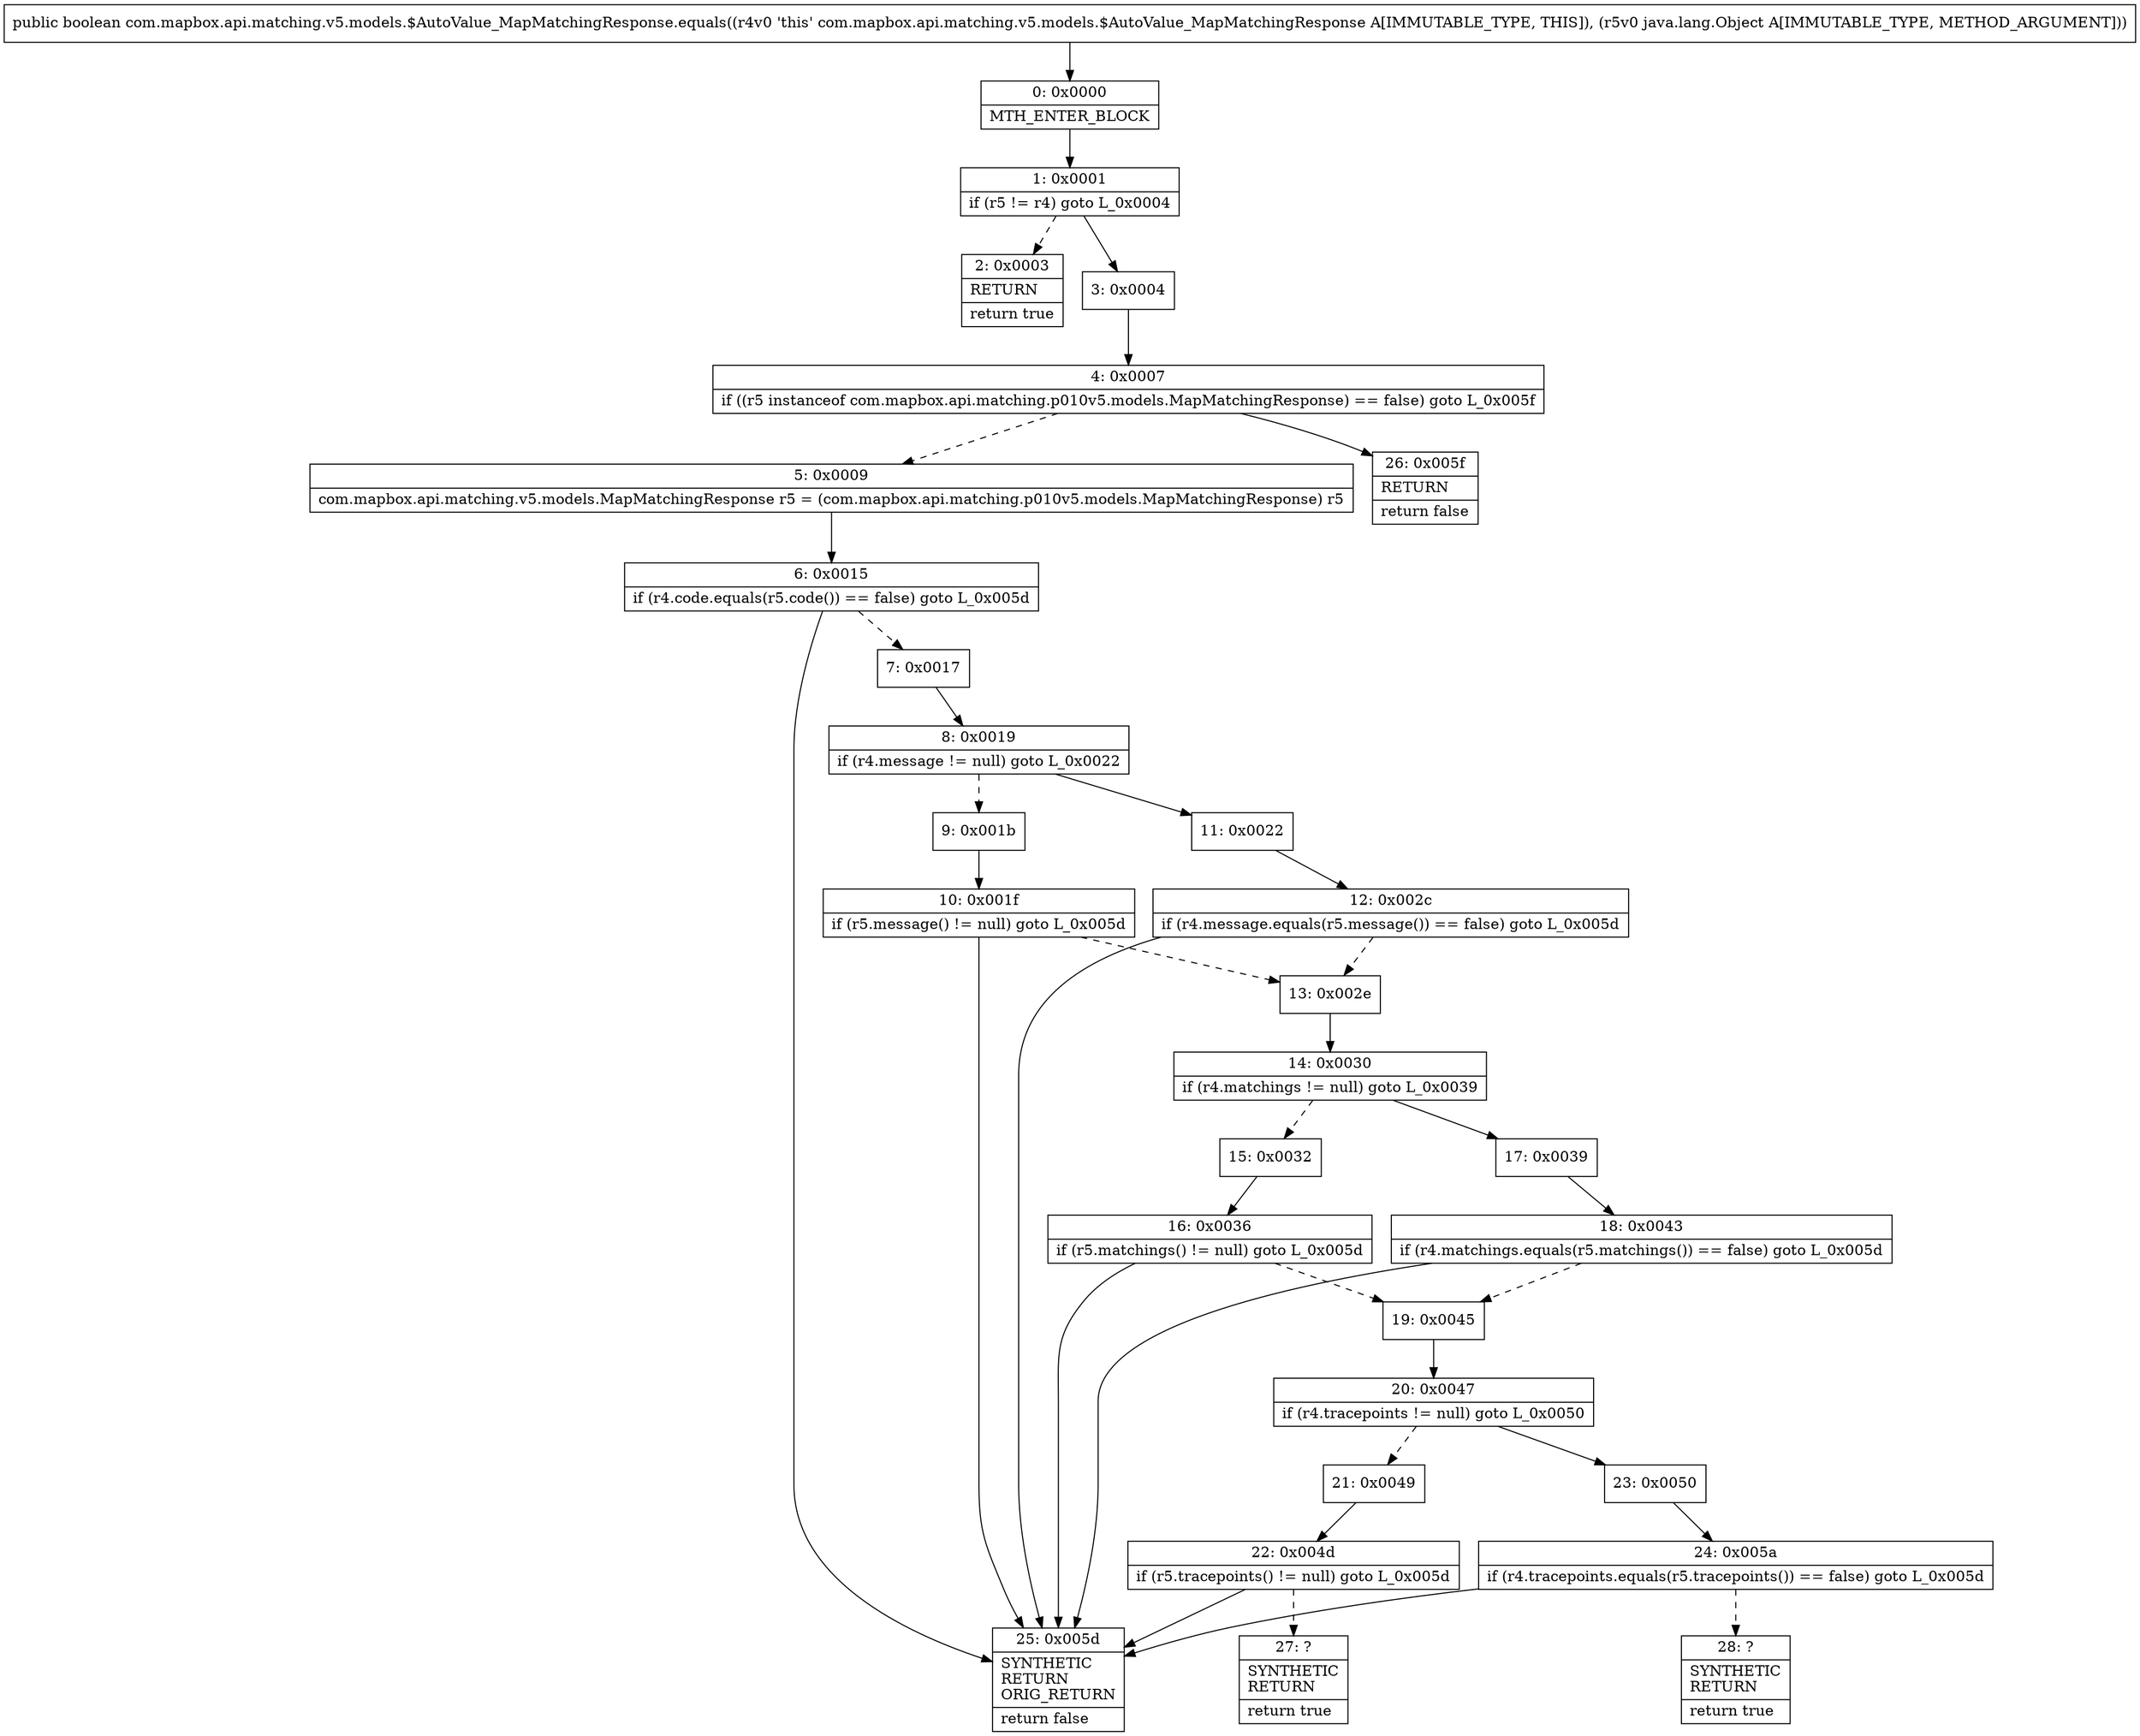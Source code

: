 digraph "CFG forcom.mapbox.api.matching.v5.models.$AutoValue_MapMatchingResponse.equals(Ljava\/lang\/Object;)Z" {
Node_0 [shape=record,label="{0\:\ 0x0000|MTH_ENTER_BLOCK\l}"];
Node_1 [shape=record,label="{1\:\ 0x0001|if (r5 != r4) goto L_0x0004\l}"];
Node_2 [shape=record,label="{2\:\ 0x0003|RETURN\l|return true\l}"];
Node_3 [shape=record,label="{3\:\ 0x0004}"];
Node_4 [shape=record,label="{4\:\ 0x0007|if ((r5 instanceof com.mapbox.api.matching.p010v5.models.MapMatchingResponse) == false) goto L_0x005f\l}"];
Node_5 [shape=record,label="{5\:\ 0x0009|com.mapbox.api.matching.v5.models.MapMatchingResponse r5 = (com.mapbox.api.matching.p010v5.models.MapMatchingResponse) r5\l}"];
Node_6 [shape=record,label="{6\:\ 0x0015|if (r4.code.equals(r5.code()) == false) goto L_0x005d\l}"];
Node_7 [shape=record,label="{7\:\ 0x0017}"];
Node_8 [shape=record,label="{8\:\ 0x0019|if (r4.message != null) goto L_0x0022\l}"];
Node_9 [shape=record,label="{9\:\ 0x001b}"];
Node_10 [shape=record,label="{10\:\ 0x001f|if (r5.message() != null) goto L_0x005d\l}"];
Node_11 [shape=record,label="{11\:\ 0x0022}"];
Node_12 [shape=record,label="{12\:\ 0x002c|if (r4.message.equals(r5.message()) == false) goto L_0x005d\l}"];
Node_13 [shape=record,label="{13\:\ 0x002e}"];
Node_14 [shape=record,label="{14\:\ 0x0030|if (r4.matchings != null) goto L_0x0039\l}"];
Node_15 [shape=record,label="{15\:\ 0x0032}"];
Node_16 [shape=record,label="{16\:\ 0x0036|if (r5.matchings() != null) goto L_0x005d\l}"];
Node_17 [shape=record,label="{17\:\ 0x0039}"];
Node_18 [shape=record,label="{18\:\ 0x0043|if (r4.matchings.equals(r5.matchings()) == false) goto L_0x005d\l}"];
Node_19 [shape=record,label="{19\:\ 0x0045}"];
Node_20 [shape=record,label="{20\:\ 0x0047|if (r4.tracepoints != null) goto L_0x0050\l}"];
Node_21 [shape=record,label="{21\:\ 0x0049}"];
Node_22 [shape=record,label="{22\:\ 0x004d|if (r5.tracepoints() != null) goto L_0x005d\l}"];
Node_23 [shape=record,label="{23\:\ 0x0050}"];
Node_24 [shape=record,label="{24\:\ 0x005a|if (r4.tracepoints.equals(r5.tracepoints()) == false) goto L_0x005d\l}"];
Node_25 [shape=record,label="{25\:\ 0x005d|SYNTHETIC\lRETURN\lORIG_RETURN\l|return false\l}"];
Node_26 [shape=record,label="{26\:\ 0x005f|RETURN\l|return false\l}"];
Node_27 [shape=record,label="{27\:\ ?|SYNTHETIC\lRETURN\l|return true\l}"];
Node_28 [shape=record,label="{28\:\ ?|SYNTHETIC\lRETURN\l|return true\l}"];
MethodNode[shape=record,label="{public boolean com.mapbox.api.matching.v5.models.$AutoValue_MapMatchingResponse.equals((r4v0 'this' com.mapbox.api.matching.v5.models.$AutoValue_MapMatchingResponse A[IMMUTABLE_TYPE, THIS]), (r5v0 java.lang.Object A[IMMUTABLE_TYPE, METHOD_ARGUMENT])) }"];
MethodNode -> Node_0;
Node_0 -> Node_1;
Node_1 -> Node_2[style=dashed];
Node_1 -> Node_3;
Node_3 -> Node_4;
Node_4 -> Node_5[style=dashed];
Node_4 -> Node_26;
Node_5 -> Node_6;
Node_6 -> Node_7[style=dashed];
Node_6 -> Node_25;
Node_7 -> Node_8;
Node_8 -> Node_9[style=dashed];
Node_8 -> Node_11;
Node_9 -> Node_10;
Node_10 -> Node_25;
Node_10 -> Node_13[style=dashed];
Node_11 -> Node_12;
Node_12 -> Node_13[style=dashed];
Node_12 -> Node_25;
Node_13 -> Node_14;
Node_14 -> Node_15[style=dashed];
Node_14 -> Node_17;
Node_15 -> Node_16;
Node_16 -> Node_25;
Node_16 -> Node_19[style=dashed];
Node_17 -> Node_18;
Node_18 -> Node_19[style=dashed];
Node_18 -> Node_25;
Node_19 -> Node_20;
Node_20 -> Node_21[style=dashed];
Node_20 -> Node_23;
Node_21 -> Node_22;
Node_22 -> Node_25;
Node_22 -> Node_27[style=dashed];
Node_23 -> Node_24;
Node_24 -> Node_25;
Node_24 -> Node_28[style=dashed];
}

